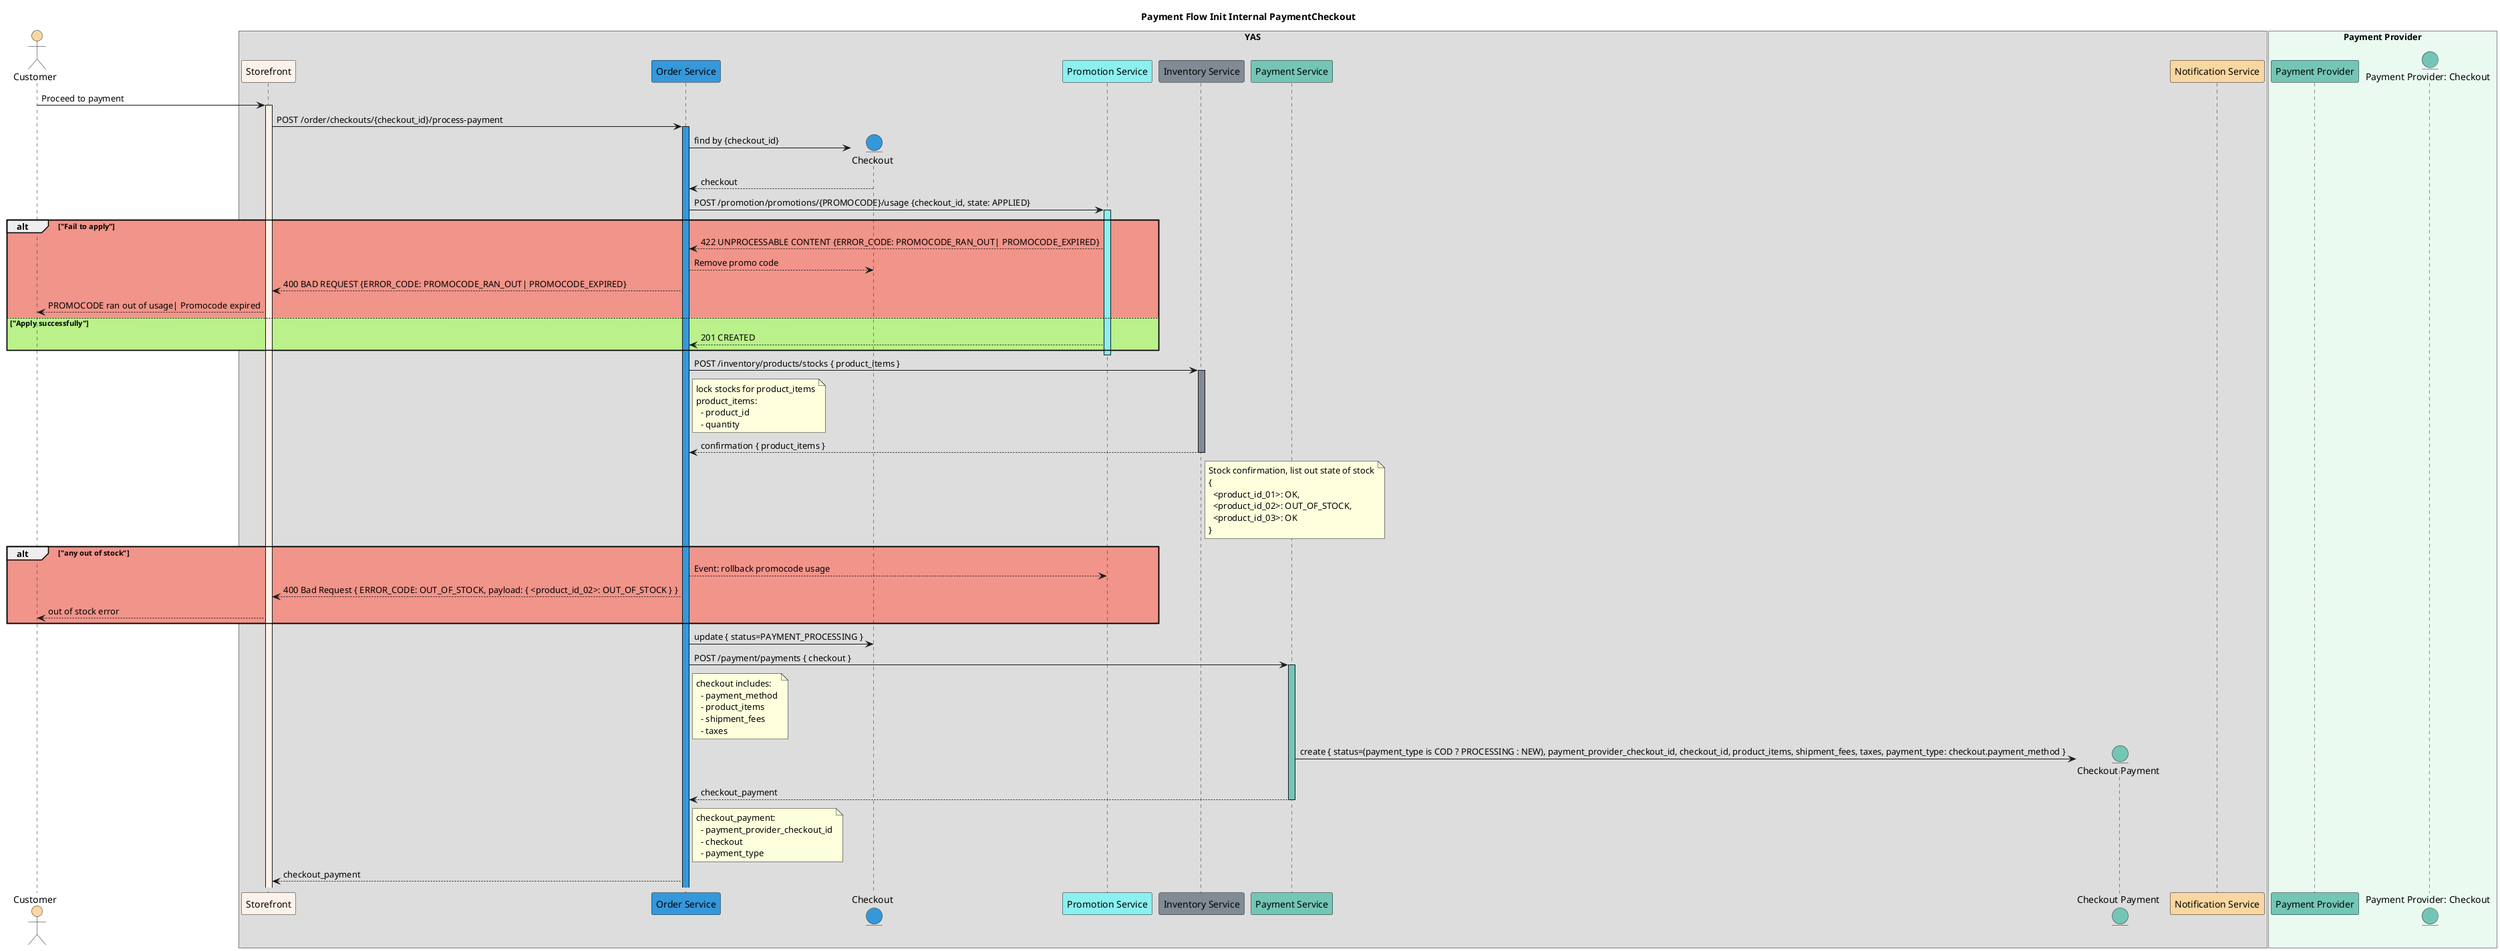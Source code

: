 @startuml Payment Flow Sub 1

title Payment Flow Init Internal PaymentCheckout 

actor Customer as customer #fad7a0

box YAS
    participant "Storefront" as storefront #fdf2e9        
    participant "Order Service" as order_service #3498db    
    entity "Checkout" as checkout #3498db
    participant "Promotion Service" as promotion_service #8af1f0
    participant "Inventory Service" as inventory_service #808b96
    participant "Payment Service" as payment_service #73c6b6
    entity "Checkout Payment" as checkout_payment #73c6b6
    participant "Notification Service" as notification_service #fad7a0
end box 

box "Payment Provider" #eafaf1
    participant "Payment Provider" as payment_provider #73c6b6
    entity "Payment Provider: Checkout" as payment_provider_checkout #73c6b6
end box

customer -> storefront: Proceed to payment
activate storefront #fdf2e9   
  storefront -> order_service: POST /order/checkouts/{checkout_id}/process-payment
  activate order_service #3498db
    order_service -> checkout **: find by {checkout_id}
    order_service <-- checkout: checkout
    order_service -> promotion_service: POST /promotion/promotions/{PROMOCODE}/usage {checkout_id, state: APPLIED}
    activate promotion_service #8af1f0
    alt #f1948a "Fail to apply"
    promotion_service --> order_service: 422 UNPROCESSABLE CONTENT {ERROR_CODE: PROMOCODE_RAN_OUT| PROMOCODE_EXPIRED}
    order_service --> checkout: Remove promo code
    order_service --> storefront: 400 BAD REQUEST {ERROR_CODE: PROMOCODE_RAN_OUT| PROMOCODE_EXPIRED}
    storefront --> customer:  PROMOCODE ran out of usage| Promocode expired
    else #baf18a "Apply successfully"
    promotion_service --> order_service: 201 CREATED 
    end
    deactivate promotion_service
    order_service -> inventory_service: POST /inventory/products/stocks { product_items }
    note right of order_service
      lock stocks for product_items
      product_items:
        - product_id
        - quantity
    end note
    activate inventory_service #808b96
      inventory_service --> order_service: confirmation { product_items }
      note right of inventory_service
        Stock confirmation, list out state of stock
        {
          <product_id_01>: OK,
          <product_id_02>: OUT_OF_STOCK,
          <product_id_03>: OK
        }
      end note
    deactivate inventory_service
    alt #f1948a "any out of stock"
      order_service --> promotion_service: Event: rollback promocode usage
      order_service --> storefront: 400 Bad Request { ERROR_CODE: OUT_OF_STOCK, payload: { <product_id_02>: OUT_OF_STOCK } }
      storefront --> customer: out of stock error
    end
    order_service -> checkout: update { status=PAYMENT_PROCESSING }
    order_service -> payment_service: POST /payment/payments { checkout }
    note right of order_service
      checkout includes:
        - payment_method
        - product_items
        - shipment_fees
        - taxes
    end note 
    activate payment_service #73c6b6 
      payment_service -> checkout_payment **: create { status=(payment_type is COD ? PROCESSING : NEW), payment_provider_checkout_id, checkout_id, product_items, shipment_fees, taxes, payment_type: checkout.payment_method }
      order_service <-- payment_service: checkout_payment
      note right of order_service
        checkout_payment:
          - payment_provider_checkout_id
          - checkout
          - payment_type
      end note
    deactivate payment_service
    storefront <-- order_service: checkout_payment
@enduml